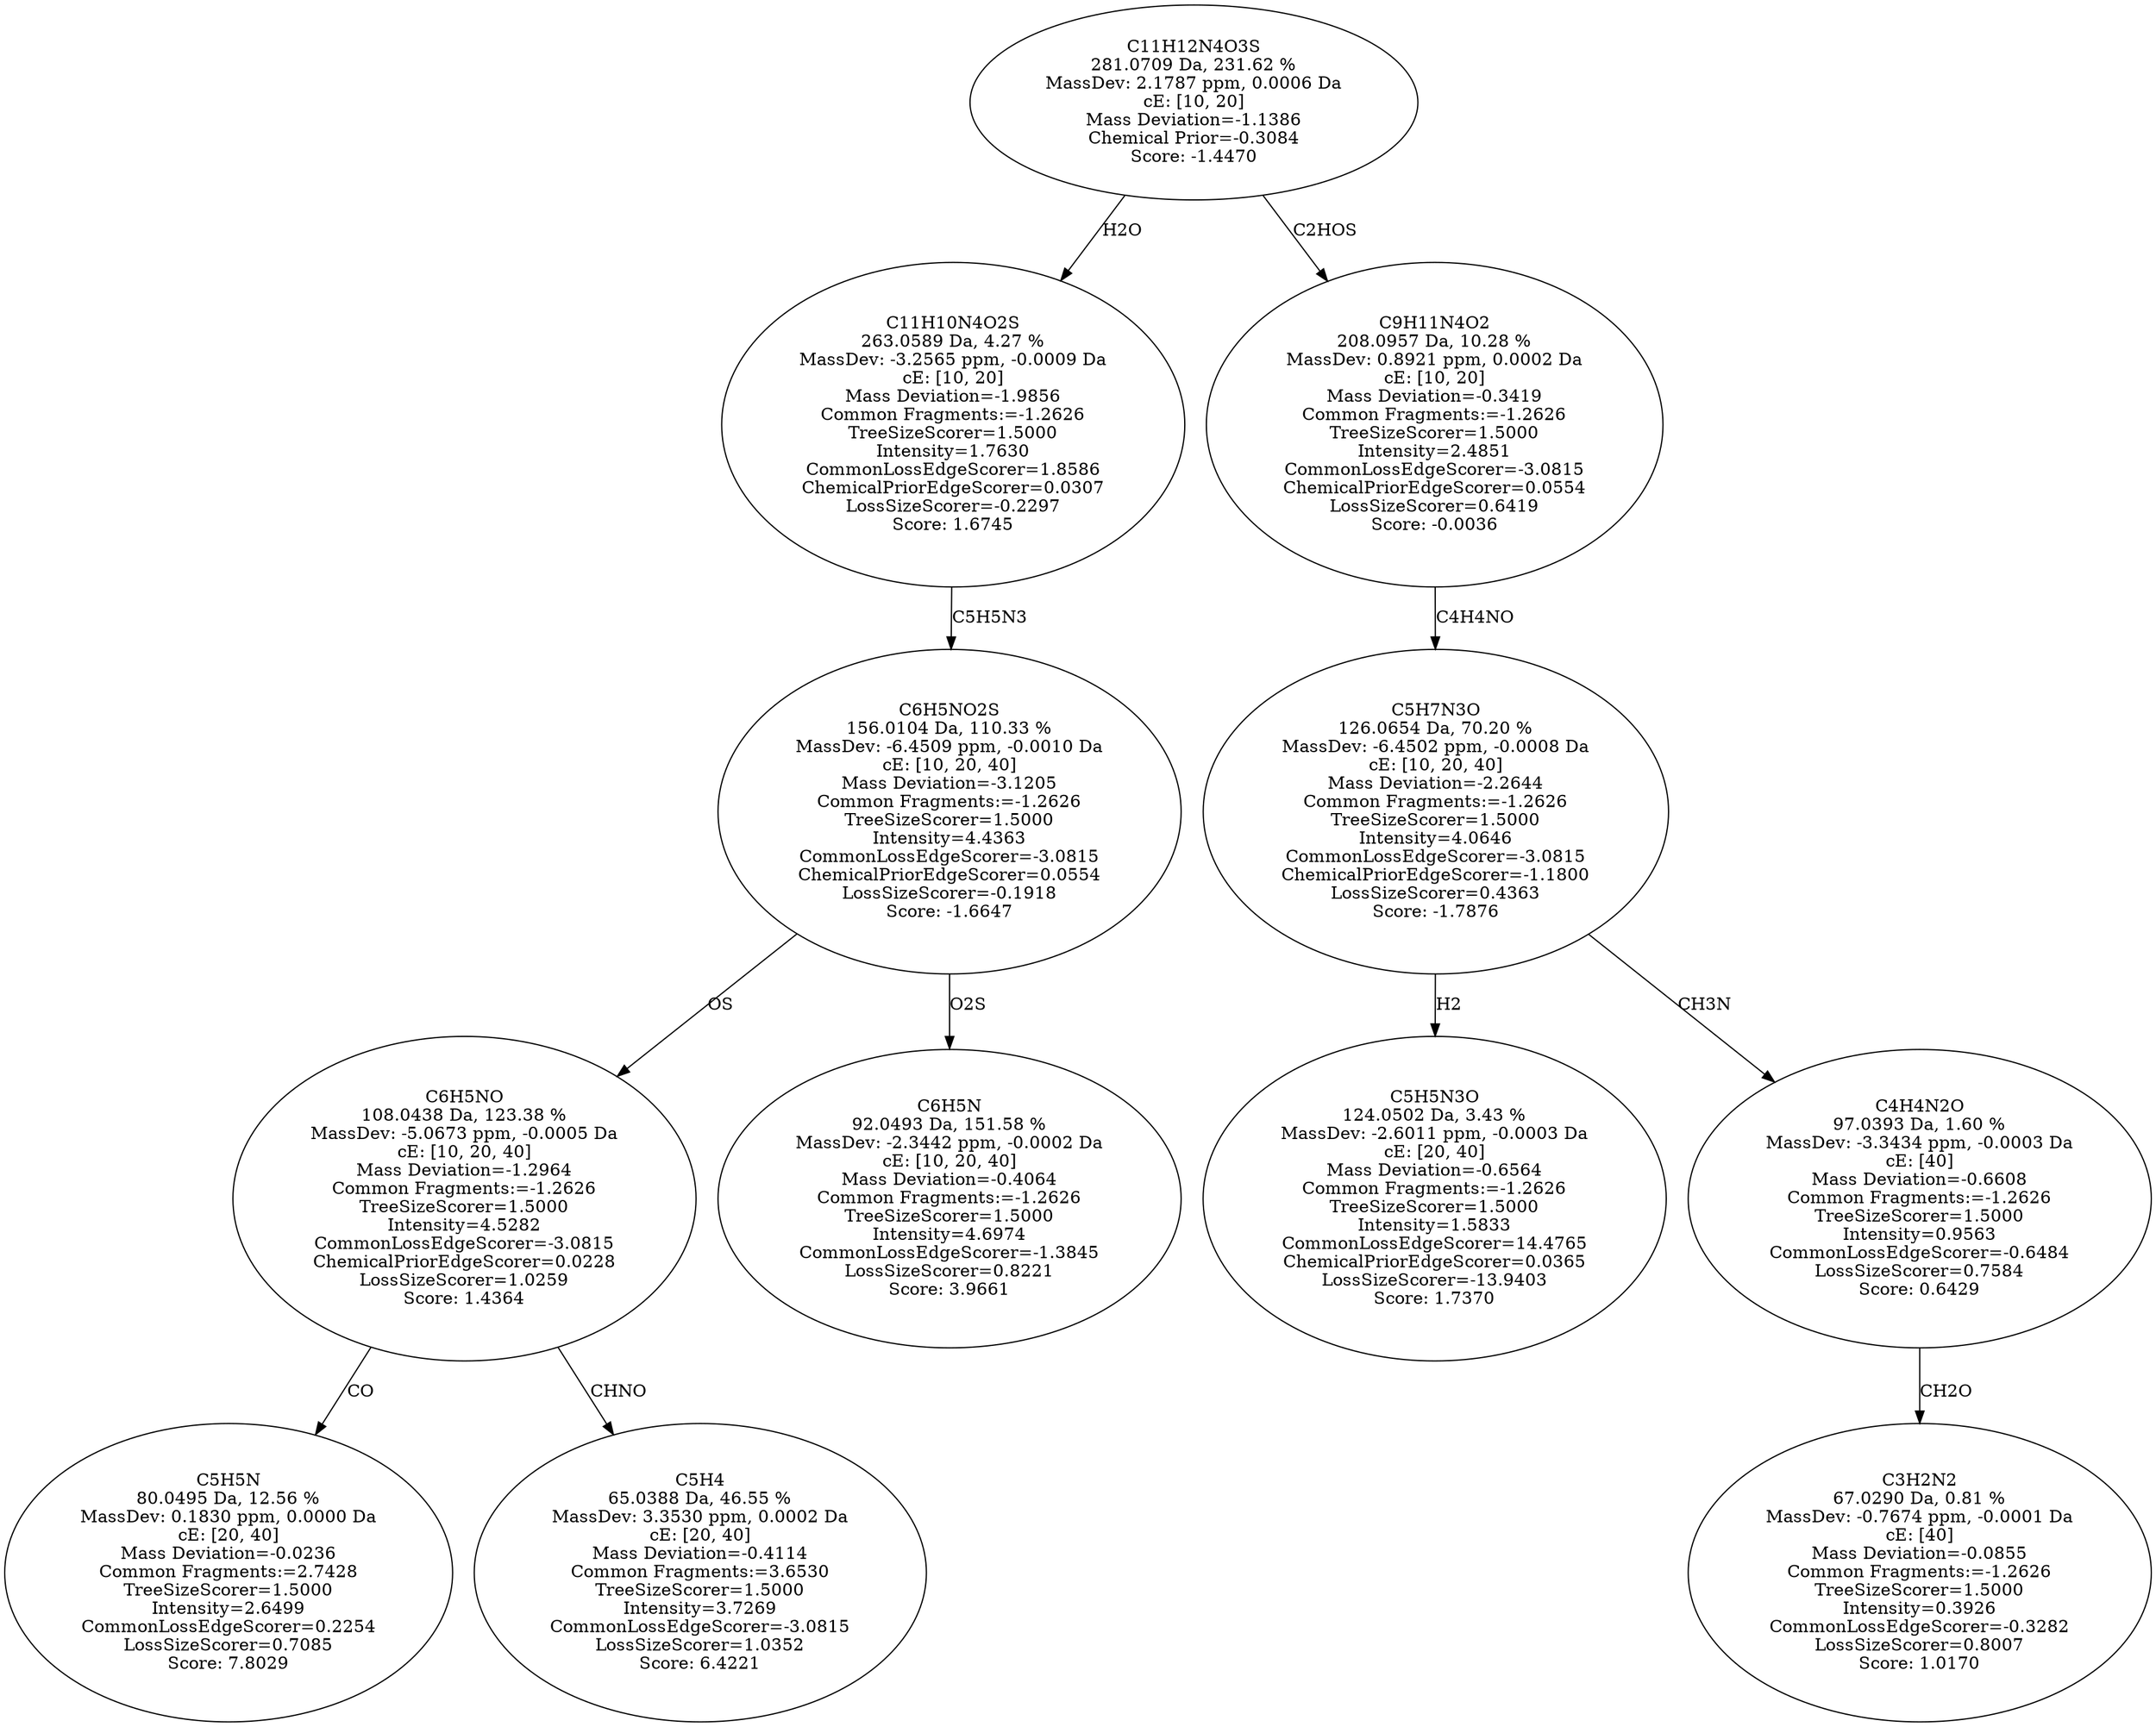 strict digraph {
v1 [label="C5H5N\n80.0495 Da, 12.56 %\nMassDev: 0.1830 ppm, 0.0000 Da\ncE: [20, 40]\nMass Deviation=-0.0236\nCommon Fragments:=2.7428\nTreeSizeScorer=1.5000\nIntensity=2.6499\nCommonLossEdgeScorer=0.2254\nLossSizeScorer=0.7085\nScore: 7.8029"];
v2 [label="C5H4\n65.0388 Da, 46.55 %\nMassDev: 3.3530 ppm, 0.0002 Da\ncE: [20, 40]\nMass Deviation=-0.4114\nCommon Fragments:=3.6530\nTreeSizeScorer=1.5000\nIntensity=3.7269\nCommonLossEdgeScorer=-3.0815\nLossSizeScorer=1.0352\nScore: 6.4221"];
v3 [label="C6H5NO\n108.0438 Da, 123.38 %\nMassDev: -5.0673 ppm, -0.0005 Da\ncE: [10, 20, 40]\nMass Deviation=-1.2964\nCommon Fragments:=-1.2626\nTreeSizeScorer=1.5000\nIntensity=4.5282\nCommonLossEdgeScorer=-3.0815\nChemicalPriorEdgeScorer=0.0228\nLossSizeScorer=1.0259\nScore: 1.4364"];
v4 [label="C6H5N\n92.0493 Da, 151.58 %\nMassDev: -2.3442 ppm, -0.0002 Da\ncE: [10, 20, 40]\nMass Deviation=-0.4064\nCommon Fragments:=-1.2626\nTreeSizeScorer=1.5000\nIntensity=4.6974\nCommonLossEdgeScorer=-1.3845\nLossSizeScorer=0.8221\nScore: 3.9661"];
v5 [label="C6H5NO2S\n156.0104 Da, 110.33 %\nMassDev: -6.4509 ppm, -0.0010 Da\ncE: [10, 20, 40]\nMass Deviation=-3.1205\nCommon Fragments:=-1.2626\nTreeSizeScorer=1.5000\nIntensity=4.4363\nCommonLossEdgeScorer=-3.0815\nChemicalPriorEdgeScorer=0.0554\nLossSizeScorer=-0.1918\nScore: -1.6647"];
v6 [label="C11H10N4O2S\n263.0589 Da, 4.27 %\nMassDev: -3.2565 ppm, -0.0009 Da\ncE: [10, 20]\nMass Deviation=-1.9856\nCommon Fragments:=-1.2626\nTreeSizeScorer=1.5000\nIntensity=1.7630\nCommonLossEdgeScorer=1.8586\nChemicalPriorEdgeScorer=0.0307\nLossSizeScorer=-0.2297\nScore: 1.6745"];
v7 [label="C5H5N3O\n124.0502 Da, 3.43 %\nMassDev: -2.6011 ppm, -0.0003 Da\ncE: [20, 40]\nMass Deviation=-0.6564\nCommon Fragments:=-1.2626\nTreeSizeScorer=1.5000\nIntensity=1.5833\nCommonLossEdgeScorer=14.4765\nChemicalPriorEdgeScorer=0.0365\nLossSizeScorer=-13.9403\nScore: 1.7370"];
v8 [label="C3H2N2\n67.0290 Da, 0.81 %\nMassDev: -0.7674 ppm, -0.0001 Da\ncE: [40]\nMass Deviation=-0.0855\nCommon Fragments:=-1.2626\nTreeSizeScorer=1.5000\nIntensity=0.3926\nCommonLossEdgeScorer=-0.3282\nLossSizeScorer=0.8007\nScore: 1.0170"];
v9 [label="C4H4N2O\n97.0393 Da, 1.60 %\nMassDev: -3.3434 ppm, -0.0003 Da\ncE: [40]\nMass Deviation=-0.6608\nCommon Fragments:=-1.2626\nTreeSizeScorer=1.5000\nIntensity=0.9563\nCommonLossEdgeScorer=-0.6484\nLossSizeScorer=0.7584\nScore: 0.6429"];
v10 [label="C5H7N3O\n126.0654 Da, 70.20 %\nMassDev: -6.4502 ppm, -0.0008 Da\ncE: [10, 20, 40]\nMass Deviation=-2.2644\nCommon Fragments:=-1.2626\nTreeSizeScorer=1.5000\nIntensity=4.0646\nCommonLossEdgeScorer=-3.0815\nChemicalPriorEdgeScorer=-1.1800\nLossSizeScorer=0.4363\nScore: -1.7876"];
v11 [label="C9H11N4O2\n208.0957 Da, 10.28 %\nMassDev: 0.8921 ppm, 0.0002 Da\ncE: [10, 20]\nMass Deviation=-0.3419\nCommon Fragments:=-1.2626\nTreeSizeScorer=1.5000\nIntensity=2.4851\nCommonLossEdgeScorer=-3.0815\nChemicalPriorEdgeScorer=0.0554\nLossSizeScorer=0.6419\nScore: -0.0036"];
v12 [label="C11H12N4O3S\n281.0709 Da, 231.62 %\nMassDev: 2.1787 ppm, 0.0006 Da\ncE: [10, 20]\nMass Deviation=-1.1386\nChemical Prior=-0.3084\nScore: -1.4470"];
v3 -> v1 [label="CO"];
v3 -> v2 [label="CHNO"];
v5 -> v3 [label="OS"];
v5 -> v4 [label="O2S"];
v6 -> v5 [label="C5H5N3"];
v12 -> v6 [label="H2O"];
v10 -> v7 [label="H2"];
v9 -> v8 [label="CH2O"];
v10 -> v9 [label="CH3N"];
v11 -> v10 [label="C4H4NO"];
v12 -> v11 [label="C2HOS"];
}